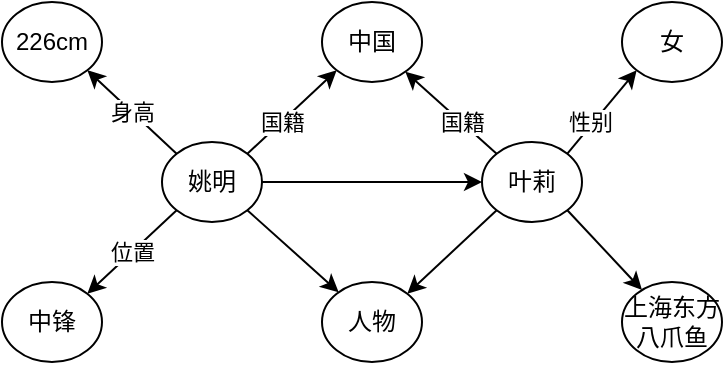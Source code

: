 <mxfile version="20.5.1" type="github">
  <diagram id="LzGYEGz26b_Z9dJ2FGKL" name="第 1 页">
    <mxGraphModel dx="1422" dy="754" grid="1" gridSize="10" guides="1" tooltips="1" connect="1" arrows="1" fold="1" page="1" pageScale="1" pageWidth="827" pageHeight="1169" math="0" shadow="0">
      <root>
        <mxCell id="0" />
        <mxCell id="1" parent="0" />
        <mxCell id="mvXgDdQYAwKlj44WGuFZ-9" value="" style="edgeStyle=orthogonalEdgeStyle;rounded=0;orthogonalLoop=1;jettySize=auto;html=1;" edge="1" parent="1" source="mvXgDdQYAwKlj44WGuFZ-1" target="mvXgDdQYAwKlj44WGuFZ-2">
          <mxGeometry relative="1" as="geometry" />
        </mxCell>
        <mxCell id="mvXgDdQYAwKlj44WGuFZ-10" style="rounded=0;orthogonalLoop=1;jettySize=auto;html=1;exitX=1;exitY=0;exitDx=0;exitDy=0;entryX=0;entryY=1;entryDx=0;entryDy=0;" edge="1" parent="1" source="mvXgDdQYAwKlj44WGuFZ-1" target="mvXgDdQYAwKlj44WGuFZ-3">
          <mxGeometry relative="1" as="geometry" />
        </mxCell>
        <mxCell id="mvXgDdQYAwKlj44WGuFZ-19" value="国籍" style="edgeLabel;html=1;align=center;verticalAlign=middle;resizable=0;points=[];" vertex="1" connectable="0" parent="mvXgDdQYAwKlj44WGuFZ-10">
          <mxGeometry x="-0.464" y="1" relative="1" as="geometry">
            <mxPoint x="6" y="-4" as="offset" />
          </mxGeometry>
        </mxCell>
        <mxCell id="mvXgDdQYAwKlj44WGuFZ-11" value="身高" style="edgeStyle=none;rounded=0;orthogonalLoop=1;jettySize=auto;html=1;exitX=0;exitY=0;exitDx=0;exitDy=0;entryX=1;entryY=1;entryDx=0;entryDy=0;" edge="1" parent="1" source="mvXgDdQYAwKlj44WGuFZ-1" target="mvXgDdQYAwKlj44WGuFZ-6">
          <mxGeometry relative="1" as="geometry" />
        </mxCell>
        <mxCell id="mvXgDdQYAwKlj44WGuFZ-12" value="位置" style="edgeStyle=none;rounded=0;orthogonalLoop=1;jettySize=auto;html=1;exitX=0;exitY=1;exitDx=0;exitDy=0;entryX=1;entryY=0;entryDx=0;entryDy=0;" edge="1" parent="1" source="mvXgDdQYAwKlj44WGuFZ-1" target="mvXgDdQYAwKlj44WGuFZ-7">
          <mxGeometry relative="1" as="geometry" />
        </mxCell>
        <mxCell id="mvXgDdQYAwKlj44WGuFZ-13" style="edgeStyle=none;rounded=0;orthogonalLoop=1;jettySize=auto;html=1;exitX=1;exitY=1;exitDx=0;exitDy=0;" edge="1" parent="1" source="mvXgDdQYAwKlj44WGuFZ-1" target="mvXgDdQYAwKlj44WGuFZ-4">
          <mxGeometry relative="1" as="geometry" />
        </mxCell>
        <mxCell id="mvXgDdQYAwKlj44WGuFZ-1" value="姚明" style="ellipse;whiteSpace=wrap;html=1;" vertex="1" parent="1">
          <mxGeometry x="170" y="260" width="50" height="40" as="geometry" />
        </mxCell>
        <mxCell id="mvXgDdQYAwKlj44WGuFZ-14" style="edgeStyle=none;rounded=0;orthogonalLoop=1;jettySize=auto;html=1;exitX=0;exitY=1;exitDx=0;exitDy=0;entryX=1;entryY=0;entryDx=0;entryDy=0;" edge="1" parent="1" source="mvXgDdQYAwKlj44WGuFZ-2" target="mvXgDdQYAwKlj44WGuFZ-4">
          <mxGeometry relative="1" as="geometry" />
        </mxCell>
        <mxCell id="mvXgDdQYAwKlj44WGuFZ-15" style="edgeStyle=none;rounded=0;orthogonalLoop=1;jettySize=auto;html=1;exitX=0;exitY=0;exitDx=0;exitDy=0;" edge="1" parent="1" source="mvXgDdQYAwKlj44WGuFZ-2" target="mvXgDdQYAwKlj44WGuFZ-3">
          <mxGeometry relative="1" as="geometry" />
        </mxCell>
        <mxCell id="mvXgDdQYAwKlj44WGuFZ-20" value="国籍" style="edgeLabel;html=1;align=center;verticalAlign=middle;resizable=0;points=[];" vertex="1" connectable="0" parent="mvXgDdQYAwKlj44WGuFZ-15">
          <mxGeometry x="-0.399" y="-2" relative="1" as="geometry">
            <mxPoint x="-5" y="-2" as="offset" />
          </mxGeometry>
        </mxCell>
        <mxCell id="mvXgDdQYAwKlj44WGuFZ-16" style="edgeStyle=none;rounded=0;orthogonalLoop=1;jettySize=auto;html=1;exitX=1;exitY=0;exitDx=0;exitDy=0;entryX=0;entryY=1;entryDx=0;entryDy=0;" edge="1" parent="1" source="mvXgDdQYAwKlj44WGuFZ-2" target="mvXgDdQYAwKlj44WGuFZ-5">
          <mxGeometry relative="1" as="geometry" />
        </mxCell>
        <mxCell id="mvXgDdQYAwKlj44WGuFZ-22" value="性别" style="edgeLabel;html=1;align=center;verticalAlign=middle;resizable=0;points=[];" vertex="1" connectable="0" parent="mvXgDdQYAwKlj44WGuFZ-16">
          <mxGeometry x="-0.454" y="-2" relative="1" as="geometry">
            <mxPoint y="-6" as="offset" />
          </mxGeometry>
        </mxCell>
        <mxCell id="mvXgDdQYAwKlj44WGuFZ-17" style="edgeStyle=none;rounded=0;orthogonalLoop=1;jettySize=auto;html=1;exitX=1;exitY=1;exitDx=0;exitDy=0;" edge="1" parent="1" source="mvXgDdQYAwKlj44WGuFZ-2" target="mvXgDdQYAwKlj44WGuFZ-8">
          <mxGeometry relative="1" as="geometry">
            <mxPoint x="380" y="300" as="sourcePoint" />
          </mxGeometry>
        </mxCell>
        <mxCell id="mvXgDdQYAwKlj44WGuFZ-2" value="叶莉" style="ellipse;whiteSpace=wrap;html=1;" vertex="1" parent="1">
          <mxGeometry x="330" y="260" width="50" height="40" as="geometry" />
        </mxCell>
        <mxCell id="mvXgDdQYAwKlj44WGuFZ-3" value="中国" style="ellipse;whiteSpace=wrap;html=1;" vertex="1" parent="1">
          <mxGeometry x="250" y="190" width="50" height="40" as="geometry" />
        </mxCell>
        <mxCell id="mvXgDdQYAwKlj44WGuFZ-4" value="人物" style="ellipse;whiteSpace=wrap;html=1;" vertex="1" parent="1">
          <mxGeometry x="250" y="330" width="50" height="40" as="geometry" />
        </mxCell>
        <mxCell id="mvXgDdQYAwKlj44WGuFZ-5" value="女" style="ellipse;whiteSpace=wrap;html=1;" vertex="1" parent="1">
          <mxGeometry x="400" y="190" width="50" height="40" as="geometry" />
        </mxCell>
        <mxCell id="mvXgDdQYAwKlj44WGuFZ-6" value="226cm" style="ellipse;whiteSpace=wrap;html=1;" vertex="1" parent="1">
          <mxGeometry x="90" y="190" width="50" height="40" as="geometry" />
        </mxCell>
        <mxCell id="mvXgDdQYAwKlj44WGuFZ-7" value="中锋" style="ellipse;whiteSpace=wrap;html=1;" vertex="1" parent="1">
          <mxGeometry x="90" y="330" width="50" height="40" as="geometry" />
        </mxCell>
        <mxCell id="mvXgDdQYAwKlj44WGuFZ-8" value="上海东方八爪鱼" style="ellipse;whiteSpace=wrap;html=1;" vertex="1" parent="1">
          <mxGeometry x="400" y="330" width="50" height="40" as="geometry" />
        </mxCell>
      </root>
    </mxGraphModel>
  </diagram>
</mxfile>
